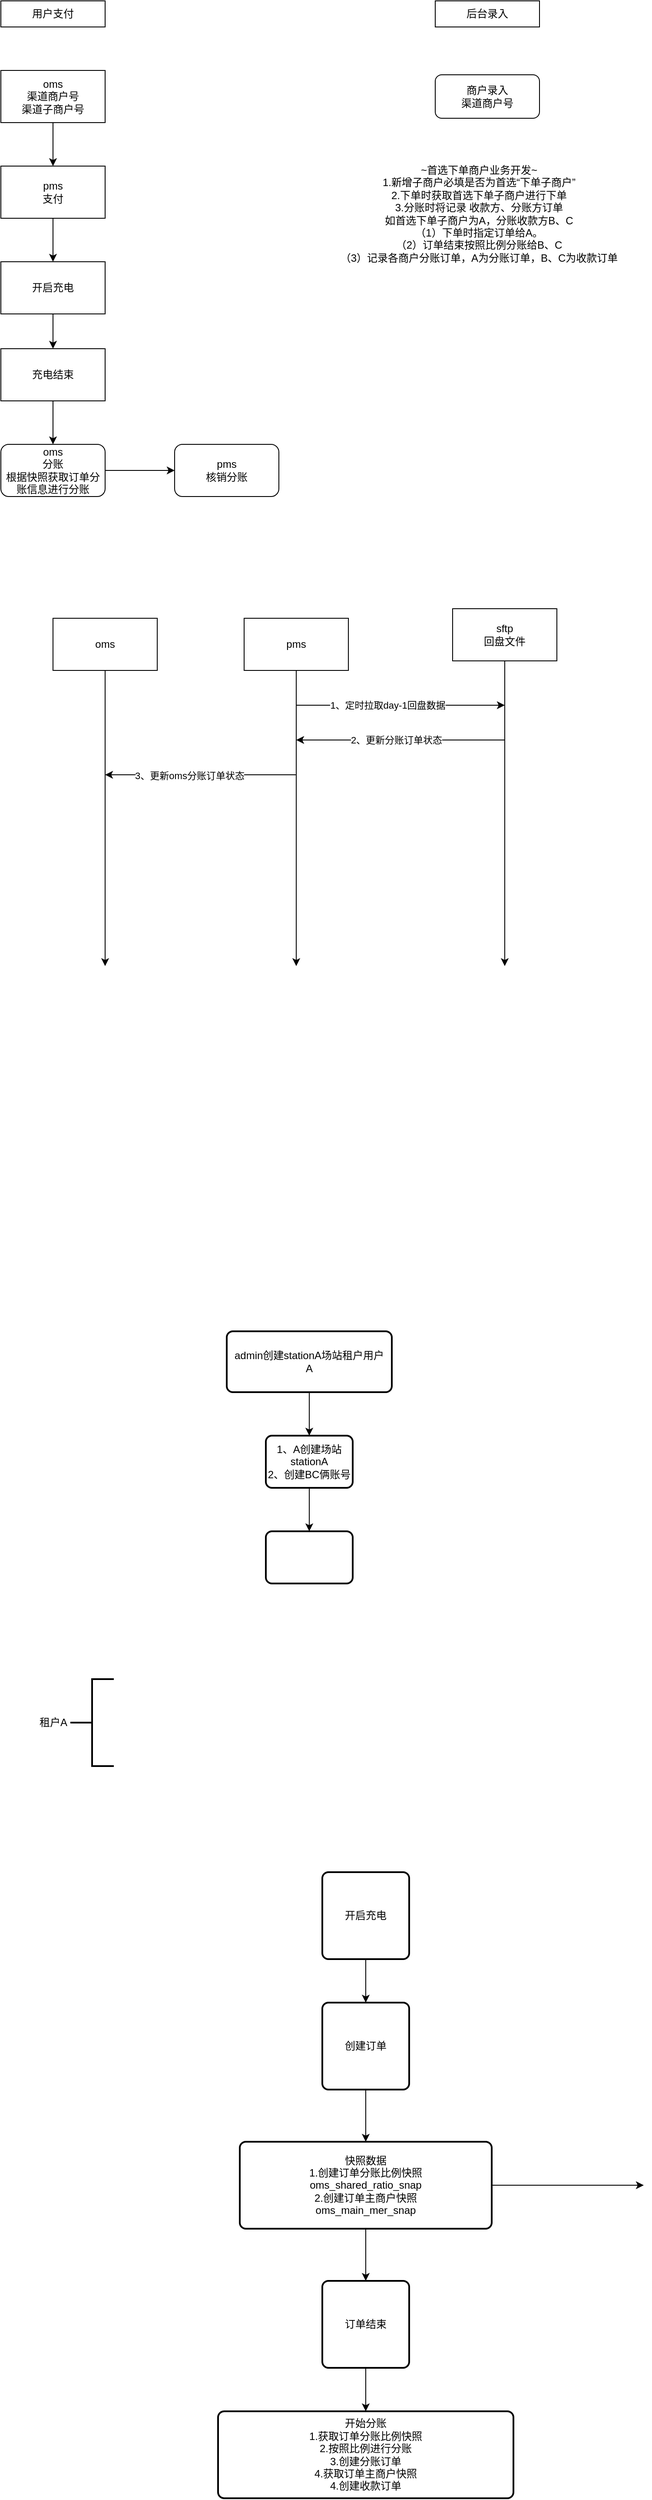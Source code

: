 <mxfile version="24.0.7" type="github">
  <diagram name="第 1 页" id="6Ctc8UL-A5C2mINTibMD">
    <mxGraphModel dx="1688" dy="954" grid="1" gridSize="10" guides="1" tooltips="1" connect="1" arrows="1" fold="1" page="1" pageScale="1" pageWidth="827" pageHeight="1169" math="0" shadow="0">
      <root>
        <mxCell id="0" />
        <mxCell id="1" parent="0" />
        <mxCell id="MP4eYyKk7LPoyzOWAJAM-7" value="用户支付" style="whiteSpace=wrap;html=1;" vertex="1" parent="1">
          <mxGeometry x="40" y="410" width="120" height="30" as="geometry" />
        </mxCell>
        <mxCell id="MP4eYyKk7LPoyzOWAJAM-14" style="edgeStyle=orthogonalEdgeStyle;rounded=0;orthogonalLoop=1;jettySize=auto;html=1;" edge="1" parent="1" source="MP4eYyKk7LPoyzOWAJAM-11" target="MP4eYyKk7LPoyzOWAJAM-12">
          <mxGeometry relative="1" as="geometry" />
        </mxCell>
        <mxCell id="MP4eYyKk7LPoyzOWAJAM-11" value="oms&lt;br&gt;渠道商户号&lt;br&gt;渠道子商户号" style="whiteSpace=wrap;html=1;" vertex="1" parent="1">
          <mxGeometry x="40" y="490" width="120" height="60" as="geometry" />
        </mxCell>
        <mxCell id="MP4eYyKk7LPoyzOWAJAM-17" style="edgeStyle=orthogonalEdgeStyle;rounded=0;orthogonalLoop=1;jettySize=auto;html=1;" edge="1" parent="1" source="MP4eYyKk7LPoyzOWAJAM-12" target="MP4eYyKk7LPoyzOWAJAM-16">
          <mxGeometry relative="1" as="geometry" />
        </mxCell>
        <mxCell id="MP4eYyKk7LPoyzOWAJAM-12" value="pms&lt;br&gt;支付" style="whiteSpace=wrap;html=1;" vertex="1" parent="1">
          <mxGeometry x="40" y="600" width="120" height="60" as="geometry" />
        </mxCell>
        <mxCell id="MP4eYyKk7LPoyzOWAJAM-41" style="edgeStyle=orthogonalEdgeStyle;rounded=0;orthogonalLoop=1;jettySize=auto;html=1;" edge="1" parent="1" source="MP4eYyKk7LPoyzOWAJAM-16" target="MP4eYyKk7LPoyzOWAJAM-18">
          <mxGeometry relative="1" as="geometry" />
        </mxCell>
        <mxCell id="MP4eYyKk7LPoyzOWAJAM-16" value="开启充电" style="whiteSpace=wrap;html=1;" vertex="1" parent="1">
          <mxGeometry x="40" y="710" width="120" height="60" as="geometry" />
        </mxCell>
        <mxCell id="MP4eYyKk7LPoyzOWAJAM-53" style="edgeStyle=orthogonalEdgeStyle;rounded=0;orthogonalLoop=1;jettySize=auto;html=1;" edge="1" parent="1" source="MP4eYyKk7LPoyzOWAJAM-18" target="MP4eYyKk7LPoyzOWAJAM-52">
          <mxGeometry relative="1" as="geometry" />
        </mxCell>
        <mxCell id="MP4eYyKk7LPoyzOWAJAM-18" value="充电结束" style="whiteSpace=wrap;html=1;" vertex="1" parent="1">
          <mxGeometry x="40" y="810" width="120" height="60" as="geometry" />
        </mxCell>
        <mxCell id="MP4eYyKk7LPoyzOWAJAM-55" style="edgeStyle=orthogonalEdgeStyle;rounded=0;orthogonalLoop=1;jettySize=auto;html=1;" edge="1" parent="1" source="MP4eYyKk7LPoyzOWAJAM-52" target="MP4eYyKk7LPoyzOWAJAM-54">
          <mxGeometry relative="1" as="geometry" />
        </mxCell>
        <mxCell id="MP4eYyKk7LPoyzOWAJAM-52" value="&lt;div&gt;oms&lt;/div&gt;分账&lt;br&gt;根据快照获取订单分账信息进行分账" style="rounded=1;whiteSpace=wrap;html=1;" vertex="1" parent="1">
          <mxGeometry x="40" y="920" width="120" height="60" as="geometry" />
        </mxCell>
        <mxCell id="MP4eYyKk7LPoyzOWAJAM-54" value="pms&lt;br&gt;核销分账" style="rounded=1;whiteSpace=wrap;html=1;" vertex="1" parent="1">
          <mxGeometry x="240" y="920" width="120" height="60" as="geometry" />
        </mxCell>
        <mxCell id="MP4eYyKk7LPoyzOWAJAM-57" value="&lt;span style=&quot;text-wrap: nowrap;&quot;&gt;后台录入&lt;/span&gt;" style="whiteSpace=wrap;html=1;" vertex="1" parent="1">
          <mxGeometry x="540" y="410" width="120" height="30" as="geometry" />
        </mxCell>
        <mxCell id="MP4eYyKk7LPoyzOWAJAM-58" value="商户录入&lt;div&gt;渠道商户号&lt;br&gt;&lt;/div&gt;" style="rounded=1;whiteSpace=wrap;html=1;" vertex="1" parent="1">
          <mxGeometry x="540" y="495" width="120" height="50" as="geometry" />
        </mxCell>
        <mxCell id="MP4eYyKk7LPoyzOWAJAM-59" value="~首选下单商户业务开发~&lt;br&gt;1.新增子商户必填是否为首选“下单子商户”&lt;br&gt;&lt;div&gt;2.下单时获取首选下单子商户进行下单&lt;br&gt;3.分账时将记录 收款方、分账方订单&lt;/div&gt;&lt;div&gt;如首选下单子商户为A，分账收款方B、C&lt;/div&gt;&lt;div&gt;（1）下单时指定订单给A。&lt;/div&gt;&lt;div&gt;（2）订单结束按照比例分账给B、C&lt;/div&gt;&lt;div&gt;（3）记录各商户分账订单，A为分账订单，B、C为收款订单&lt;br&gt;&lt;/div&gt;" style="text;html=1;align=center;verticalAlign=middle;resizable=0;points=[];autosize=1;strokeColor=none;fillColor=none;" vertex="1" parent="1">
          <mxGeometry x="420" y="590" width="340" height="130" as="geometry" />
        </mxCell>
        <mxCell id="MP4eYyKk7LPoyzOWAJAM-69" style="edgeStyle=orthogonalEdgeStyle;rounded=0;orthogonalLoop=1;jettySize=auto;html=1;" edge="1" parent="1" source="MP4eYyKk7LPoyzOWAJAM-61">
          <mxGeometry relative="1" as="geometry">
            <mxPoint x="620" y="1520" as="targetPoint" />
          </mxGeometry>
        </mxCell>
        <mxCell id="MP4eYyKk7LPoyzOWAJAM-61" value="sftp&lt;br&gt;回盘文件" style="whiteSpace=wrap;html=1;" vertex="1" parent="1">
          <mxGeometry x="560" y="1109" width="120" height="60" as="geometry" />
        </mxCell>
        <mxCell id="MP4eYyKk7LPoyzOWAJAM-68" style="edgeStyle=orthogonalEdgeStyle;rounded=0;orthogonalLoop=1;jettySize=auto;html=1;" edge="1" parent="1" source="MP4eYyKk7LPoyzOWAJAM-62">
          <mxGeometry relative="1" as="geometry">
            <mxPoint x="380" y="1520" as="targetPoint" />
            <mxPoint x="450.0" y="1200" as="sourcePoint" />
          </mxGeometry>
        </mxCell>
        <mxCell id="MP4eYyKk7LPoyzOWAJAM-62" value="pms" style="whiteSpace=wrap;html=1;" vertex="1" parent="1">
          <mxGeometry x="320" y="1120" width="120" height="60" as="geometry" />
        </mxCell>
        <mxCell id="MP4eYyKk7LPoyzOWAJAM-71" value="" style="endArrow=classic;html=1;rounded=0;" edge="1" parent="1">
          <mxGeometry width="50" height="50" relative="1" as="geometry">
            <mxPoint x="380" y="1220" as="sourcePoint" />
            <mxPoint x="620" y="1220" as="targetPoint" />
          </mxGeometry>
        </mxCell>
        <mxCell id="MP4eYyKk7LPoyzOWAJAM-72" value="1、定时拉取day-1回盘数据" style="edgeLabel;html=1;align=center;verticalAlign=middle;resizable=0;points=[];" vertex="1" connectable="0" parent="MP4eYyKk7LPoyzOWAJAM-71">
          <mxGeometry x="-0.133" relative="1" as="geometry">
            <mxPoint x="1" as="offset" />
          </mxGeometry>
        </mxCell>
        <mxCell id="MP4eYyKk7LPoyzOWAJAM-73" value="" style="endArrow=classic;html=1;rounded=0;" edge="1" parent="1">
          <mxGeometry width="50" height="50" relative="1" as="geometry">
            <mxPoint x="620" y="1260" as="sourcePoint" />
            <mxPoint x="380" y="1260" as="targetPoint" />
          </mxGeometry>
        </mxCell>
        <mxCell id="MP4eYyKk7LPoyzOWAJAM-75" value="2、更新分账订单状态" style="edgeLabel;html=1;align=center;verticalAlign=middle;resizable=0;points=[];" vertex="1" connectable="0" parent="MP4eYyKk7LPoyzOWAJAM-73">
          <mxGeometry x="0.047" y="3" relative="1" as="geometry">
            <mxPoint y="-3" as="offset" />
          </mxGeometry>
        </mxCell>
        <mxCell id="MP4eYyKk7LPoyzOWAJAM-77" style="edgeStyle=orthogonalEdgeStyle;rounded=0;orthogonalLoop=1;jettySize=auto;html=1;" edge="1" parent="1" source="MP4eYyKk7LPoyzOWAJAM-76">
          <mxGeometry relative="1" as="geometry">
            <mxPoint x="160.0" y="1520" as="targetPoint" />
          </mxGeometry>
        </mxCell>
        <mxCell id="MP4eYyKk7LPoyzOWAJAM-76" value="oms" style="whiteSpace=wrap;html=1;" vertex="1" parent="1">
          <mxGeometry x="100" y="1120" width="120" height="60" as="geometry" />
        </mxCell>
        <mxCell id="MP4eYyKk7LPoyzOWAJAM-78" value="" style="endArrow=classic;html=1;rounded=0;" edge="1" parent="1">
          <mxGeometry width="50" height="50" relative="1" as="geometry">
            <mxPoint x="380" y="1300" as="sourcePoint" />
            <mxPoint x="160" y="1300" as="targetPoint" />
          </mxGeometry>
        </mxCell>
        <mxCell id="MP4eYyKk7LPoyzOWAJAM-79" value="3、更新oms分账订单状态" style="edgeLabel;html=1;align=center;verticalAlign=middle;resizable=0;points=[];" vertex="1" connectable="0" parent="MP4eYyKk7LPoyzOWAJAM-78">
          <mxGeometry x="0.123" y="1" relative="1" as="geometry">
            <mxPoint as="offset" />
          </mxGeometry>
        </mxCell>
        <mxCell id="MP4eYyKk7LPoyzOWAJAM-84" style="edgeStyle=orthogonalEdgeStyle;rounded=0;orthogonalLoop=1;jettySize=auto;html=1;" edge="1" parent="1" source="MP4eYyKk7LPoyzOWAJAM-82" target="MP4eYyKk7LPoyzOWAJAM-85">
          <mxGeometry relative="1" as="geometry">
            <mxPoint x="395.0" y="2090" as="targetPoint" />
          </mxGeometry>
        </mxCell>
        <mxCell id="MP4eYyKk7LPoyzOWAJAM-82" value="admin创建stationA场站租户用户&lt;div&gt;A&lt;/div&gt;" style="rounded=1;whiteSpace=wrap;html=1;absoluteArcSize=1;arcSize=14;strokeWidth=2;" vertex="1" parent="1">
          <mxGeometry x="300" y="1940" width="190" height="70" as="geometry" />
        </mxCell>
        <mxCell id="MP4eYyKk7LPoyzOWAJAM-86" style="edgeStyle=orthogonalEdgeStyle;rounded=0;orthogonalLoop=1;jettySize=auto;html=1;" edge="1" parent="1" source="MP4eYyKk7LPoyzOWAJAM-85" target="MP4eYyKk7LPoyzOWAJAM-90">
          <mxGeometry relative="1" as="geometry">
            <mxPoint x="395.0" y="2170" as="targetPoint" />
          </mxGeometry>
        </mxCell>
        <mxCell id="MP4eYyKk7LPoyzOWAJAM-85" value="1、A创建场站stationA&lt;br&gt;2、创建BC俩账号" style="rounded=1;whiteSpace=wrap;html=1;absoluteArcSize=1;arcSize=14;strokeWidth=2;" vertex="1" parent="1">
          <mxGeometry x="345" y="2060" width="100" height="60" as="geometry" />
        </mxCell>
        <mxCell id="MP4eYyKk7LPoyzOWAJAM-90" value="" style="rounded=1;whiteSpace=wrap;html=1;absoluteArcSize=1;arcSize=14;strokeWidth=2;" vertex="1" parent="1">
          <mxGeometry x="345" y="2170" width="100" height="60" as="geometry" />
        </mxCell>
        <mxCell id="MP4eYyKk7LPoyzOWAJAM-92" value="" style="strokeWidth=2;html=1;shape=mxgraph.flowchart.annotation_2;align=left;labelPosition=right;pointerEvents=1;" vertex="1" parent="1">
          <mxGeometry x="120" y="2340" width="50" height="100" as="geometry" />
        </mxCell>
        <mxCell id="MP4eYyKk7LPoyzOWAJAM-93" value="租户A" style="text;html=1;align=center;verticalAlign=middle;resizable=0;points=[];autosize=1;strokeColor=none;fillColor=none;" vertex="1" parent="1">
          <mxGeometry x="70" y="2375" width="60" height="30" as="geometry" />
        </mxCell>
        <mxCell id="MP4eYyKk7LPoyzOWAJAM-99" style="edgeStyle=orthogonalEdgeStyle;rounded=0;orthogonalLoop=1;jettySize=auto;html=1;" edge="1" parent="1" source="MP4eYyKk7LPoyzOWAJAM-97" target="MP4eYyKk7LPoyzOWAJAM-100">
          <mxGeometry relative="1" as="geometry">
            <mxPoint x="460.0" y="2732" as="targetPoint" />
          </mxGeometry>
        </mxCell>
        <mxCell id="MP4eYyKk7LPoyzOWAJAM-97" value="开启充电" style="rounded=1;whiteSpace=wrap;html=1;absoluteArcSize=1;arcSize=14;strokeWidth=2;" vertex="1" parent="1">
          <mxGeometry x="410" y="2562" width="100" height="100" as="geometry" />
        </mxCell>
        <mxCell id="MP4eYyKk7LPoyzOWAJAM-101" style="edgeStyle=orthogonalEdgeStyle;rounded=0;orthogonalLoop=1;jettySize=auto;html=1;" edge="1" parent="1" source="MP4eYyKk7LPoyzOWAJAM-100" target="MP4eYyKk7LPoyzOWAJAM-102">
          <mxGeometry relative="1" as="geometry">
            <mxPoint x="460.0" y="2932" as="targetPoint" />
          </mxGeometry>
        </mxCell>
        <mxCell id="MP4eYyKk7LPoyzOWAJAM-100" value="创建订单" style="rounded=1;whiteSpace=wrap;html=1;absoluteArcSize=1;arcSize=14;strokeWidth=2;" vertex="1" parent="1">
          <mxGeometry x="410.0" y="2712" width="100" height="100" as="geometry" />
        </mxCell>
        <mxCell id="MP4eYyKk7LPoyzOWAJAM-106" style="edgeStyle=orthogonalEdgeStyle;rounded=0;orthogonalLoop=1;jettySize=auto;html=1;" edge="1" parent="1" source="MP4eYyKk7LPoyzOWAJAM-102" target="MP4eYyKk7LPoyzOWAJAM-105">
          <mxGeometry relative="1" as="geometry" />
        </mxCell>
        <mxCell id="MP4eYyKk7LPoyzOWAJAM-112" style="edgeStyle=orthogonalEdgeStyle;rounded=0;orthogonalLoop=1;jettySize=auto;html=1;" edge="1" parent="1" source="MP4eYyKk7LPoyzOWAJAM-102">
          <mxGeometry relative="1" as="geometry">
            <mxPoint x="780" y="2922" as="targetPoint" />
          </mxGeometry>
        </mxCell>
        <mxCell id="MP4eYyKk7LPoyzOWAJAM-102" value="快照数据&lt;br&gt;1.创建订单分账比例快照&lt;div&gt;oms_shared_ratio_snap&lt;br&gt;2.创建订单主商户快照&lt;br&gt;oms_main_mer_snap&lt;br&gt;&lt;/div&gt;" style="rounded=1;whiteSpace=wrap;html=1;absoluteArcSize=1;arcSize=14;strokeWidth=2;" vertex="1" parent="1">
          <mxGeometry x="315" y="2872" width="290" height="100" as="geometry" />
        </mxCell>
        <mxCell id="MP4eYyKk7LPoyzOWAJAM-111" style="edgeStyle=orthogonalEdgeStyle;rounded=0;orthogonalLoop=1;jettySize=auto;html=1;" edge="1" parent="1" source="MP4eYyKk7LPoyzOWAJAM-105" target="MP4eYyKk7LPoyzOWAJAM-110">
          <mxGeometry relative="1" as="geometry" />
        </mxCell>
        <mxCell id="MP4eYyKk7LPoyzOWAJAM-105" value="订单结束" style="rounded=1;whiteSpace=wrap;html=1;absoluteArcSize=1;arcSize=14;strokeWidth=2;" vertex="1" parent="1">
          <mxGeometry x="410" y="3032" width="100" height="100" as="geometry" />
        </mxCell>
        <mxCell id="MP4eYyKk7LPoyzOWAJAM-110" value="开始分账&lt;br&gt;1.获取订单分账比例快照 &lt;br&gt;2.按照比例进行分账&lt;br&gt;3.创建分账订单&lt;div&gt;4.获取订单主商户快照&lt;br&gt;4.创建收款订单&lt;/div&gt;" style="rounded=1;whiteSpace=wrap;html=1;absoluteArcSize=1;arcSize=14;strokeWidth=2;" vertex="1" parent="1">
          <mxGeometry x="290" y="3182" width="340" height="100" as="geometry" />
        </mxCell>
      </root>
    </mxGraphModel>
  </diagram>
</mxfile>
